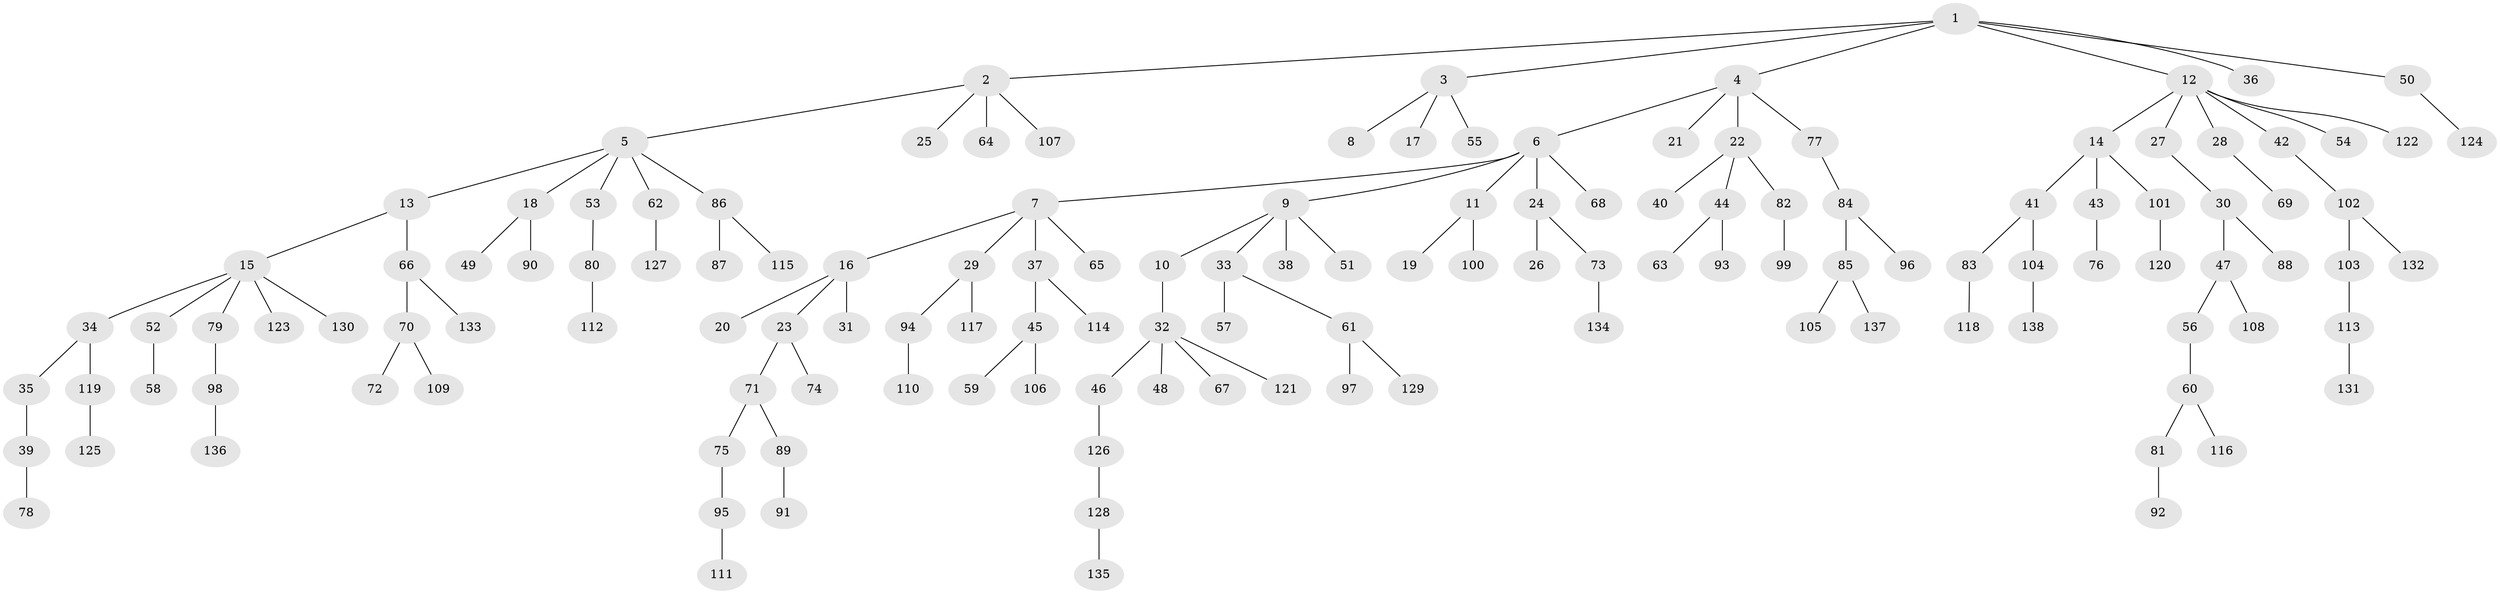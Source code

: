 // Generated by graph-tools (version 1.1) at 2025/02/03/09/25 03:02:25]
// undirected, 138 vertices, 137 edges
graph export_dot {
graph [start="1"]
  node [color=gray90,style=filled];
  1;
  2;
  3;
  4;
  5;
  6;
  7;
  8;
  9;
  10;
  11;
  12;
  13;
  14;
  15;
  16;
  17;
  18;
  19;
  20;
  21;
  22;
  23;
  24;
  25;
  26;
  27;
  28;
  29;
  30;
  31;
  32;
  33;
  34;
  35;
  36;
  37;
  38;
  39;
  40;
  41;
  42;
  43;
  44;
  45;
  46;
  47;
  48;
  49;
  50;
  51;
  52;
  53;
  54;
  55;
  56;
  57;
  58;
  59;
  60;
  61;
  62;
  63;
  64;
  65;
  66;
  67;
  68;
  69;
  70;
  71;
  72;
  73;
  74;
  75;
  76;
  77;
  78;
  79;
  80;
  81;
  82;
  83;
  84;
  85;
  86;
  87;
  88;
  89;
  90;
  91;
  92;
  93;
  94;
  95;
  96;
  97;
  98;
  99;
  100;
  101;
  102;
  103;
  104;
  105;
  106;
  107;
  108;
  109;
  110;
  111;
  112;
  113;
  114;
  115;
  116;
  117;
  118;
  119;
  120;
  121;
  122;
  123;
  124;
  125;
  126;
  127;
  128;
  129;
  130;
  131;
  132;
  133;
  134;
  135;
  136;
  137;
  138;
  1 -- 2;
  1 -- 3;
  1 -- 4;
  1 -- 12;
  1 -- 36;
  1 -- 50;
  2 -- 5;
  2 -- 25;
  2 -- 64;
  2 -- 107;
  3 -- 8;
  3 -- 17;
  3 -- 55;
  4 -- 6;
  4 -- 21;
  4 -- 22;
  4 -- 77;
  5 -- 13;
  5 -- 18;
  5 -- 53;
  5 -- 62;
  5 -- 86;
  6 -- 7;
  6 -- 9;
  6 -- 11;
  6 -- 24;
  6 -- 68;
  7 -- 16;
  7 -- 29;
  7 -- 37;
  7 -- 65;
  9 -- 10;
  9 -- 33;
  9 -- 38;
  9 -- 51;
  10 -- 32;
  11 -- 19;
  11 -- 100;
  12 -- 14;
  12 -- 27;
  12 -- 28;
  12 -- 42;
  12 -- 54;
  12 -- 122;
  13 -- 15;
  13 -- 66;
  14 -- 41;
  14 -- 43;
  14 -- 101;
  15 -- 34;
  15 -- 52;
  15 -- 79;
  15 -- 123;
  15 -- 130;
  16 -- 20;
  16 -- 23;
  16 -- 31;
  18 -- 49;
  18 -- 90;
  22 -- 40;
  22 -- 44;
  22 -- 82;
  23 -- 71;
  23 -- 74;
  24 -- 26;
  24 -- 73;
  27 -- 30;
  28 -- 69;
  29 -- 94;
  29 -- 117;
  30 -- 47;
  30 -- 88;
  32 -- 46;
  32 -- 48;
  32 -- 67;
  32 -- 121;
  33 -- 57;
  33 -- 61;
  34 -- 35;
  34 -- 119;
  35 -- 39;
  37 -- 45;
  37 -- 114;
  39 -- 78;
  41 -- 83;
  41 -- 104;
  42 -- 102;
  43 -- 76;
  44 -- 63;
  44 -- 93;
  45 -- 59;
  45 -- 106;
  46 -- 126;
  47 -- 56;
  47 -- 108;
  50 -- 124;
  52 -- 58;
  53 -- 80;
  56 -- 60;
  60 -- 81;
  60 -- 116;
  61 -- 97;
  61 -- 129;
  62 -- 127;
  66 -- 70;
  66 -- 133;
  70 -- 72;
  70 -- 109;
  71 -- 75;
  71 -- 89;
  73 -- 134;
  75 -- 95;
  77 -- 84;
  79 -- 98;
  80 -- 112;
  81 -- 92;
  82 -- 99;
  83 -- 118;
  84 -- 85;
  84 -- 96;
  85 -- 105;
  85 -- 137;
  86 -- 87;
  86 -- 115;
  89 -- 91;
  94 -- 110;
  95 -- 111;
  98 -- 136;
  101 -- 120;
  102 -- 103;
  102 -- 132;
  103 -- 113;
  104 -- 138;
  113 -- 131;
  119 -- 125;
  126 -- 128;
  128 -- 135;
}
